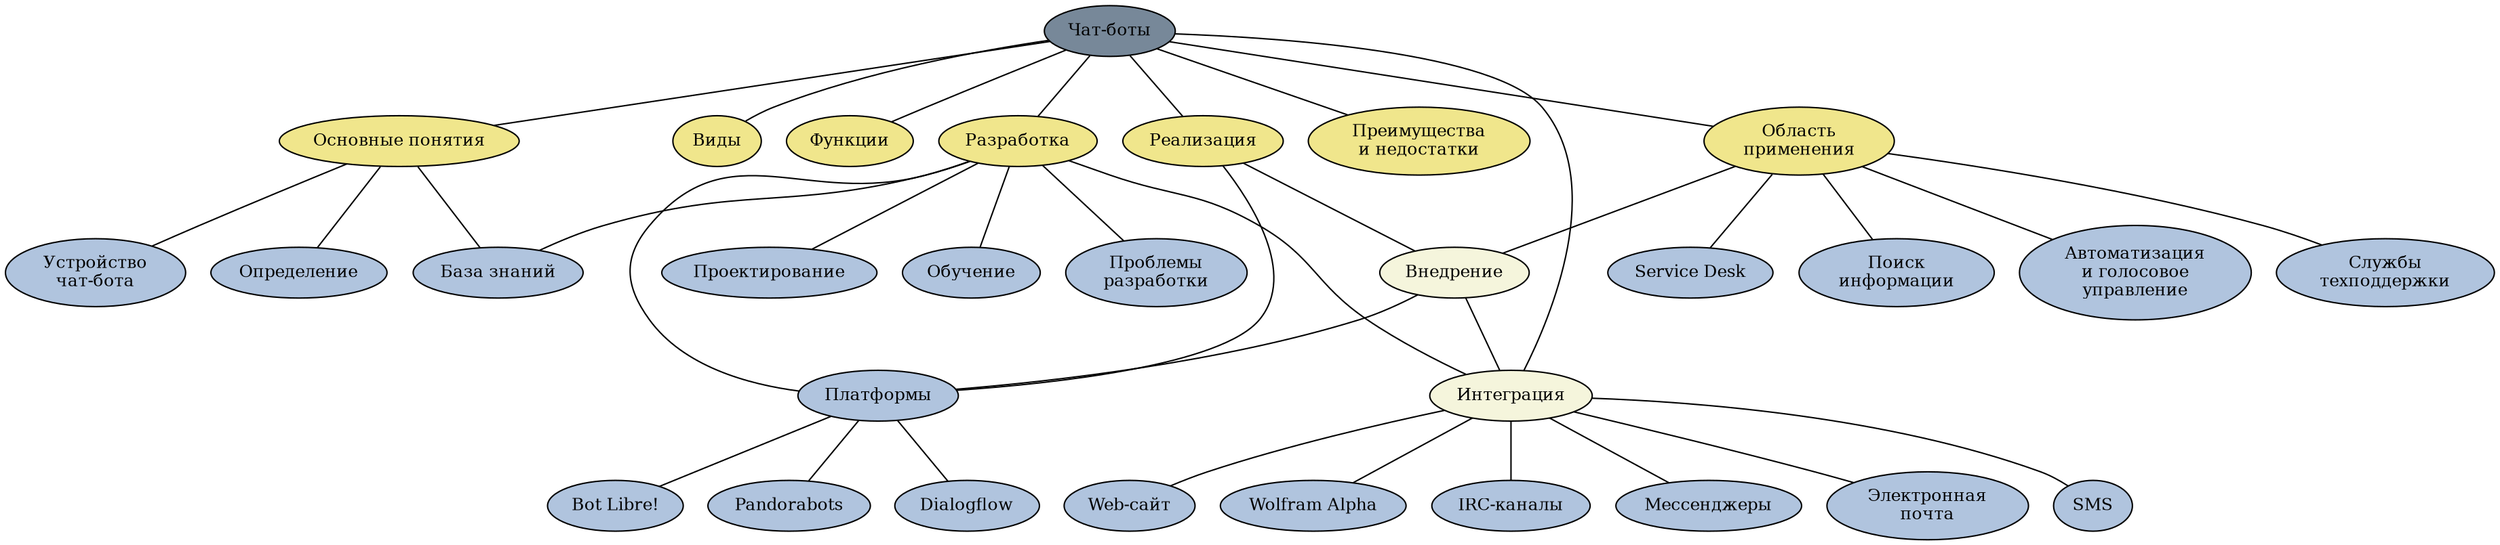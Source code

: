 graph chatbots {
// Configuration
graph [
center = true,
charset = "UTF-8",
label = "",
labelloc = "t",
labeljust = "c",
fontsize = 14,
//rankdir = LR,
splines = spline
];

node [
fontsize = 12,
style = filled,
fillcolor = LightSteelBlue
];

edge [
style = solid
];

// Nodes

"Чат-боты" [fillcolor = LightSlateGray];
"Основные понятия" [fillcolor = Khaki];
"Виды" [fillcolor = Khaki];
"Функции" [fillcolor = Khaki];
"Разработка" [fillcolor = Khaki];
"Реализация" [fillcolor = Khaki];
"Внедрение" [fillcolor = Beige];
"Преимущества\nи недостатки" [fillcolor = Khaki];
"Область\nприменения" [fillcolor = Khaki];
"Интеграция" [fillcolor = Beige];

// Edges

"Чат-боты" -- "Основные понятия";
"Чат-боты" -- "Виды";
"Чат-боты" -- "Функции";
"Чат-боты" -- "Разработка";
"Чат-боты" -- "Преимущества\nи недостатки";
"Чат-боты" -- "Область\nприменения";
"Чат-боты" -- "Интеграция";
"Чат-боты" -- "Реализация";

"Основные понятия" -- "Определение";
"Основные понятия" -- "База знаний";
"Основные понятия" -- "Устройство\nчат-бота";

"Разработка" -- "База знаний";
"Разработка" -- "Интеграция";
"Разработка" -- "Проектирование";
"Разработка" -- "Обучение";
"Разработка" -- "Проблемы\nразработки";
"Разработка" -- "Платформы";

"Реализация" -- "Платформы";
"Реализация" -- "Внедрение";

"Внедрение" -- "Интеграция";
"Внедрение" -- "Платформы";

"Платформы" -- "Bot Libre!";
"Платформы" -- "Pandorabots";
"Платформы" -- "Dialogflow";

"Интеграция" -- "Мессенджеры";
"Интеграция" -- "Электронная\nпочта";
"Интеграция" -- "SMS";
"Интеграция" -- "Web-сайт";
"Интеграция" -- "Wolfram Alpha";
"Интеграция" -- "IRC-каналы"

"Область\nприменения" -- "Внедрение";
"Область\nприменения" -- "Службы\nтехподдержки";
"Область\nприменения" -- "Service Desk";
"Область\nприменения" -- "Поиск\nинформации";
"Область\nприменения" -- "Автоматизация\nи голосовое\nуправление";
}
